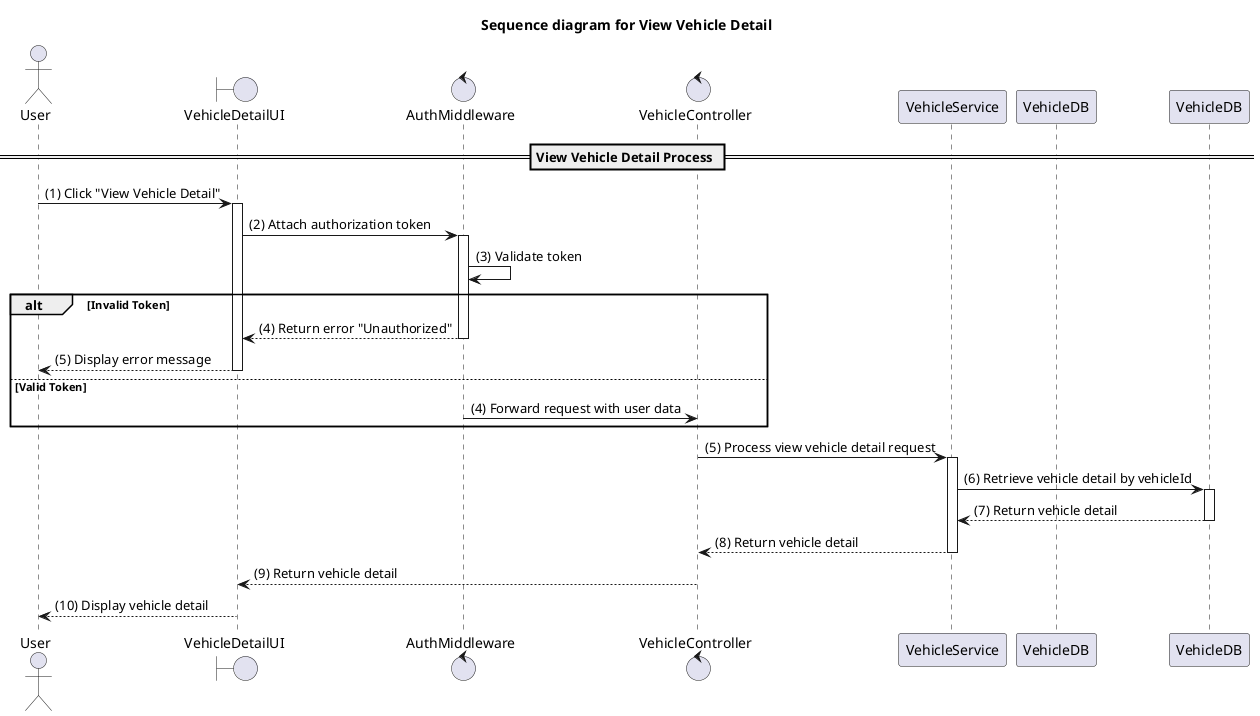 @startuml

title Sequence diagram for View Vehicle Detail

actor User
boundary VehicleDetailUI
control AuthMiddleware
control VehicleController
participant VehicleService
participant Database as "VehicleDB"

== View Vehicle Detail Process ==
User -> VehicleDetailUI: (1) Click "View Vehicle Detail"
activate VehicleDetailUI
VehicleDetailUI -> AuthMiddleware: (2) Attach authorization token
activate AuthMiddleware
AuthMiddleware -> AuthMiddleware: (3) Validate token
alt Invalid Token
    AuthMiddleware --> VehicleDetailUI: (4) Return error "Unauthorized"
    deactivate AuthMiddleware
    VehicleDetailUI --> User: (5) Display error message
    deactivate VehicleDetailUI
else Valid Token
    AuthMiddleware -> VehicleController: (4) Forward request with user data
    deactivate AuthMiddleware
end

VehicleController -> VehicleService: (5) Process view vehicle detail request
activate VehicleService
VehicleService -> VehicleDB: (6) Retrieve vehicle detail by vehicleId
activate VehicleDB
VehicleDB --> VehicleService: (7) Return vehicle detail
deactivate VehicleDB
VehicleService --> VehicleController: (8) Return vehicle detail
deactivate VehicleService
VehicleController --> VehicleDetailUI: (9) Return vehicle detail
deactivate VehicleController
VehicleDetailUI --> User: (10) Display vehicle detail
deactivate VehicleDetailUI

@enduml